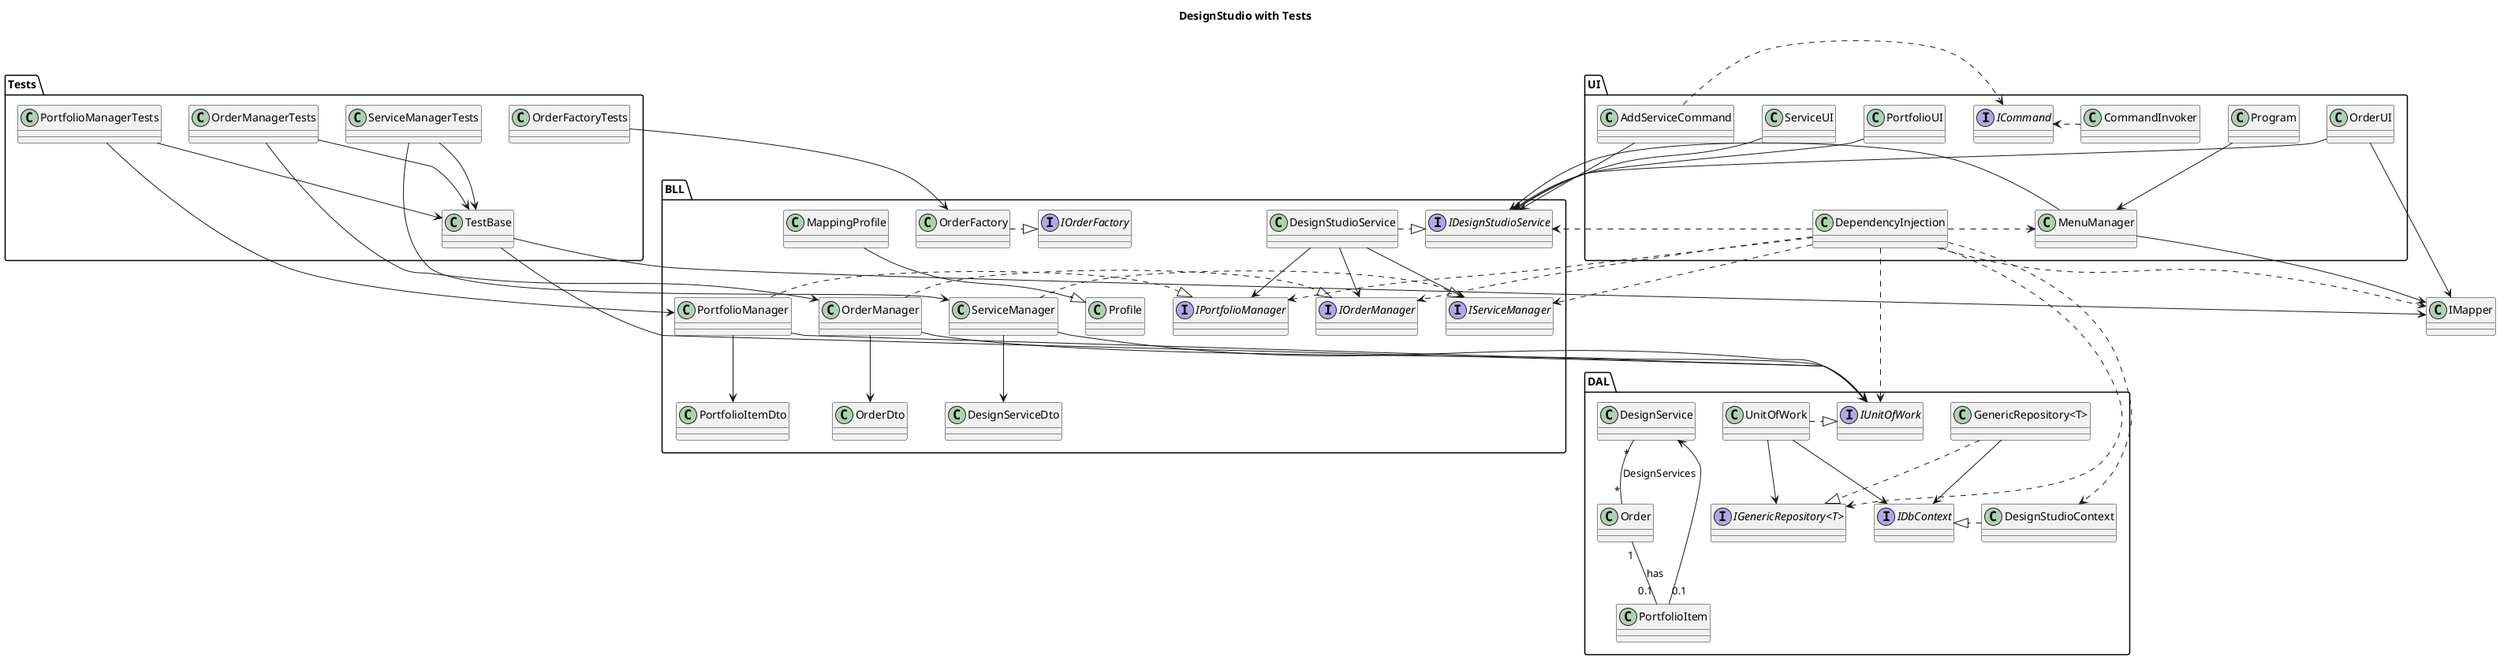 @startuml
skinparam rankdir TB
skinparam classAttributeIconSize 0

title DesignStudio with Tests
together{
    skinparam rankdir TB
    package "DAL" {
        class DesignStudioContext
        interface IDbContext
        interface "IGenericRepository<T>"
        class "GenericRepository<T>"
        interface IUnitOfWork
        class UnitOfWork
        class DesignService
        class Order
        class PortfolioItem
    }

    package "BLL" {
        class DesignServiceDto
        class OrderDto
        class PortfolioItemDto
        interface IOrderManager
        interface IServiceManager
        interface IPortfolioManager
        interface IDesignStudioService
        interface IOrderFactory
        class OrderManager
        class ServiceManager
        class PortfolioManager
        class OrderFactory
        class DesignStudioService
        class MappingProfile
        class Profile
    }

    package "UI" {

        class Program
        class MenuManager
        class OrderUI
        class ServiceUI
        class PortfolioUI
        interface ICommand
        class AddServiceCommand
        class CommandInvoker
        class DependencyInjection
    }
    package "Tests" {
        class TestBase
        class OrderManagerTests
        class ServiceManagerTests
        class PortfolioManagerTests
        class OrderFactoryTests
    }
}

' DAL
"GenericRepository<T>" .|> "IGenericRepository<T>"
UnitOfWork .|> IUnitOfWork
DesignStudioContext .|> IDbContext
"GenericRepository<T>" --> IDbContext
UnitOfWork --> IDbContext
UnitOfWork --> "IGenericRepository<T>"

' Entity Associations
DesignService "*" -- "*" Order : DesignServices
Order "1" -- "0.1" PortfolioItem : has
PortfolioItem "0.1" --> DesignService

' BLL Implementations
OrderManager .|> IOrderManager
ServiceManager .|> IServiceManager
PortfolioManager .|> IPortfolioManager
DesignStudioService .|> IDesignStudioService
OrderFactory .|> IOrderFactory
MappingProfile --|> Profile

' BLL Dependencies
OrderManager --> IUnitOfWork
ServiceManager --> IUnitOfWork
PortfolioManager --> IUnitOfWork
OrderManager --> OrderDto
ServiceManager --> DesignServiceDto
PortfolioManager --> PortfolioItemDto
DesignStudioService --> IOrderManager
DesignStudioService --> IServiceManager
DesignStudioService --> IPortfolioManager

' UI Layers
Program --> MenuManager
MenuManager --> IDesignStudioService
MenuManager --> IMapper
OrderUI --> IDesignStudioService
OrderUI --> IMapper
ServiceUI --> IDesignStudioService
PortfolioUI --> IDesignStudioService
AddServiceCommand .> ICommand
AddServiceCommand --> IDesignStudioService
CommandInvoker .> ICommand
DependencyInjection .> DesignStudioContext
DependencyInjection .> IUnitOfWork
DependencyInjection .> "IGenericRepository<T>"
DependencyInjection .> IMapper
DependencyInjection .> IOrderManager
DependencyInjection .> IServiceManager
DependencyInjection .> IPortfolioManager
DependencyInjection .> IDesignStudioService
DependencyInjection .> MenuManager

' Test Project Dependencies
TestBase --> IUnitOfWork
TestBase --> IMapper
OrderManagerTests --> OrderManager
OrderManagerTests --> TestBase
ServiceManagerTests --> ServiceManager
ServiceManagerTests --> TestBase
PortfolioManagerTests --> PortfolioManager
PortfolioManagerTests --> TestBase
OrderFactoryTests --> OrderFactory

@enduml
